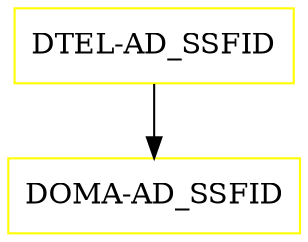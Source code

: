 digraph G {
  "DTEL-AD_SSFID" [shape=box,color=yellow];
  "DOMA-AD_SSFID" [shape=box,color=yellow,URL="./DOMA_AD_SSFID.html"];
  "DTEL-AD_SSFID" -> "DOMA-AD_SSFID";
}
